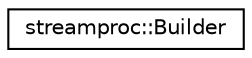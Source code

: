 digraph "Graphical Class Hierarchy"
{
  edge [fontname="Helvetica",fontsize="10",labelfontname="Helvetica",labelfontsize="10"];
  node [fontname="Helvetica",fontsize="10",shape=record];
  rankdir="LR";
  Node0 [label="streamproc::Builder",height=0.2,width=0.4,color="black", fillcolor="white", style="filled",URL="$d5/d4e/classstreamproc_1_1Builder.html"];
}
